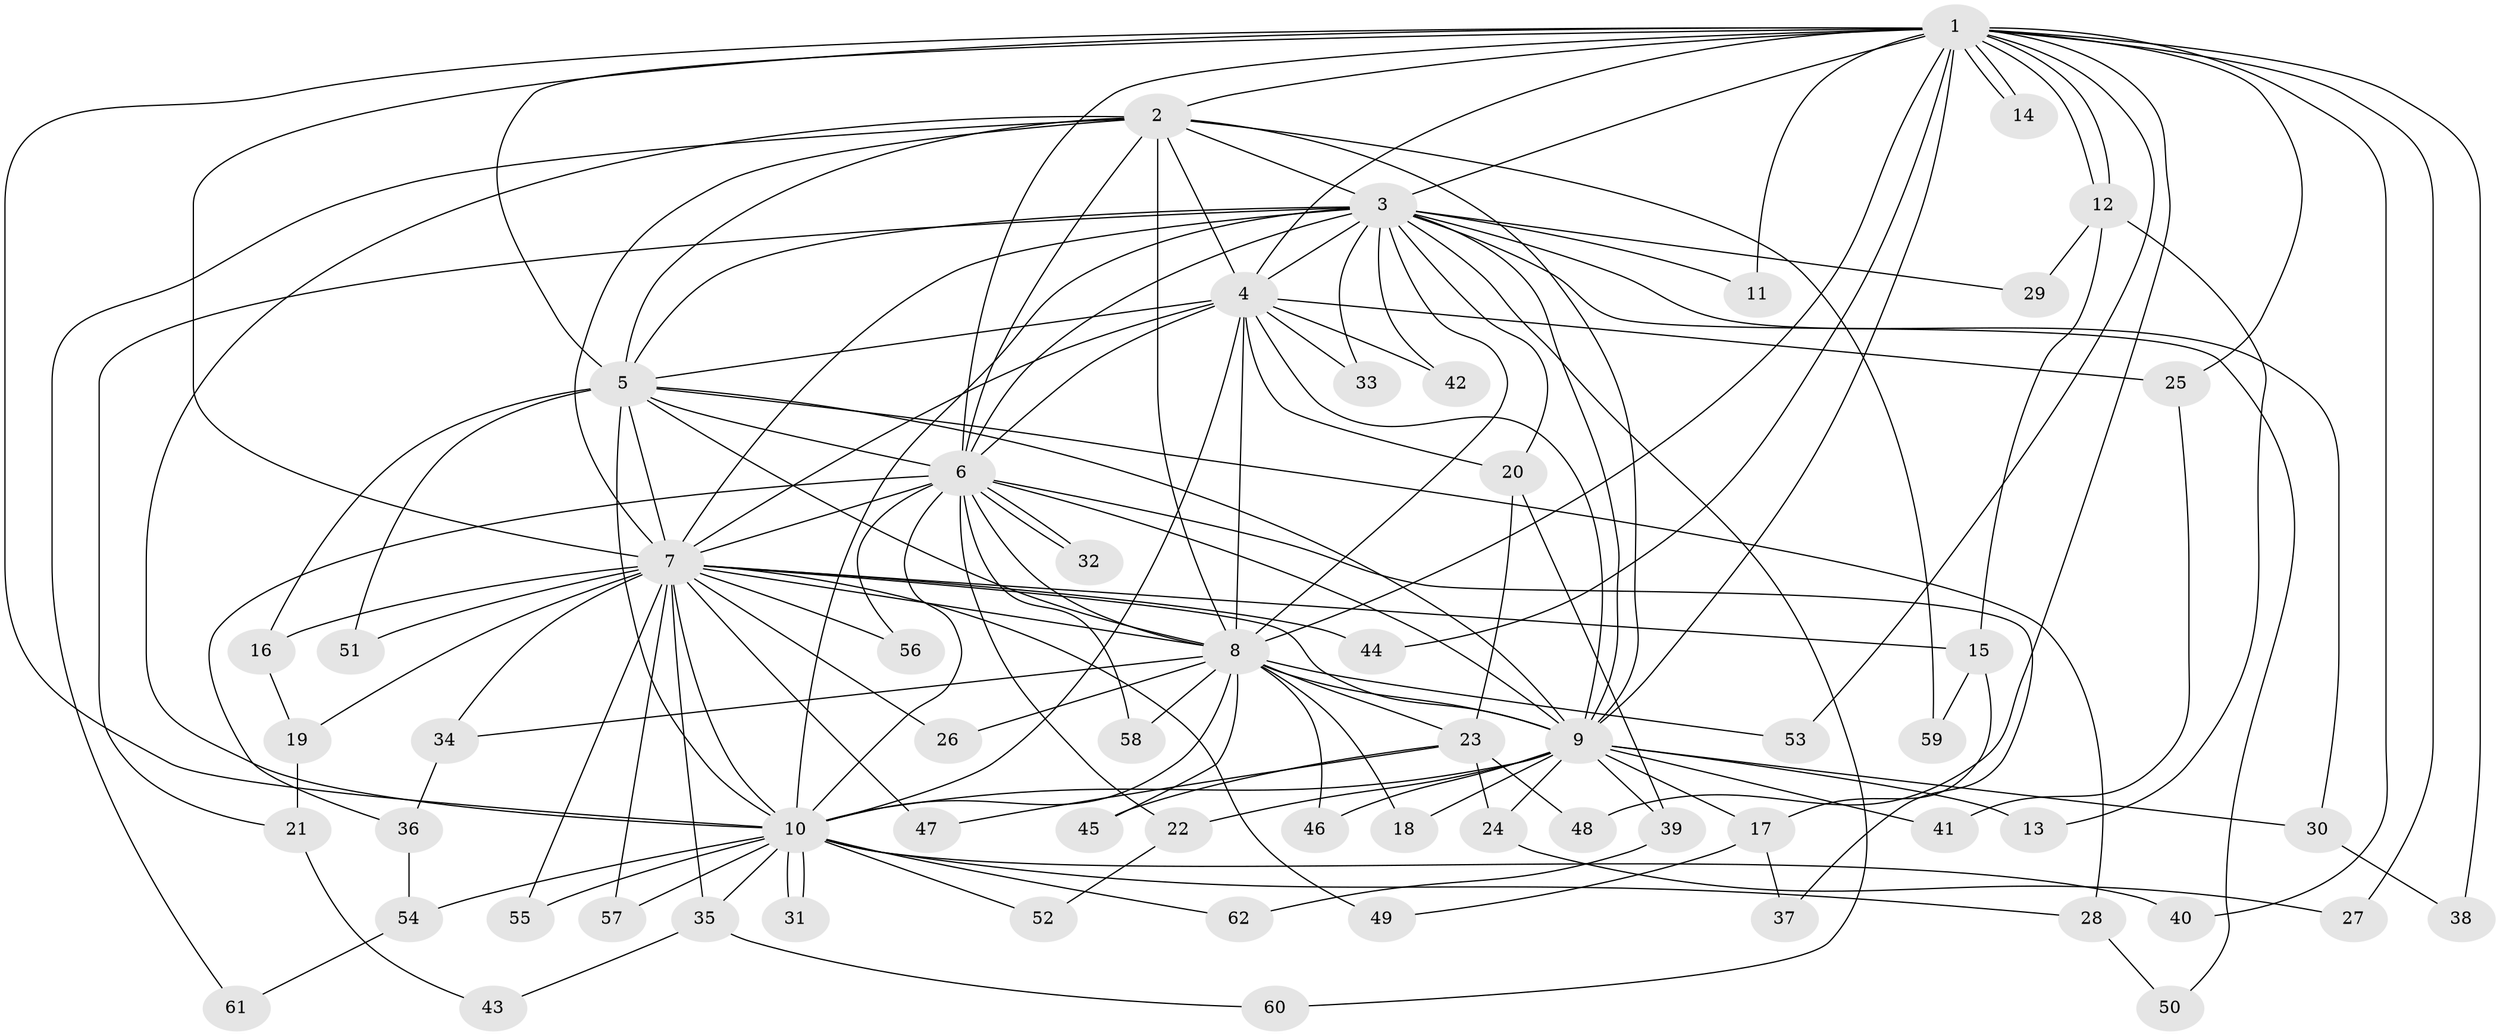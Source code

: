 // coarse degree distribution, {7: 0.02702702702702703, 14: 0.02702702702702703, 2: 0.35135135135135137, 1: 0.32432432432432434, 3: 0.16216216216216217, 10: 0.02702702702702703, 5: 0.02702702702702703, 4: 0.02702702702702703, 22: 0.02702702702702703}
// Generated by graph-tools (version 1.1) at 2025/47/03/04/25 21:47:22]
// undirected, 62 vertices, 149 edges
graph export_dot {
graph [start="1"]
  node [color=gray90,style=filled];
  1;
  2;
  3;
  4;
  5;
  6;
  7;
  8;
  9;
  10;
  11;
  12;
  13;
  14;
  15;
  16;
  17;
  18;
  19;
  20;
  21;
  22;
  23;
  24;
  25;
  26;
  27;
  28;
  29;
  30;
  31;
  32;
  33;
  34;
  35;
  36;
  37;
  38;
  39;
  40;
  41;
  42;
  43;
  44;
  45;
  46;
  47;
  48;
  49;
  50;
  51;
  52;
  53;
  54;
  55;
  56;
  57;
  58;
  59;
  60;
  61;
  62;
  1 -- 2;
  1 -- 3;
  1 -- 4;
  1 -- 5;
  1 -- 6;
  1 -- 7;
  1 -- 8;
  1 -- 9;
  1 -- 10;
  1 -- 11;
  1 -- 12;
  1 -- 12;
  1 -- 14;
  1 -- 14;
  1 -- 25;
  1 -- 27;
  1 -- 38;
  1 -- 40;
  1 -- 44;
  1 -- 48;
  1 -- 53;
  2 -- 3;
  2 -- 4;
  2 -- 5;
  2 -- 6;
  2 -- 7;
  2 -- 8;
  2 -- 9;
  2 -- 10;
  2 -- 59;
  2 -- 61;
  3 -- 4;
  3 -- 5;
  3 -- 6;
  3 -- 7;
  3 -- 8;
  3 -- 9;
  3 -- 10;
  3 -- 11;
  3 -- 20;
  3 -- 21;
  3 -- 29;
  3 -- 30;
  3 -- 33;
  3 -- 42;
  3 -- 50;
  3 -- 60;
  4 -- 5;
  4 -- 6;
  4 -- 7;
  4 -- 8;
  4 -- 9;
  4 -- 10;
  4 -- 20;
  4 -- 25;
  4 -- 33;
  4 -- 42;
  5 -- 6;
  5 -- 7;
  5 -- 8;
  5 -- 9;
  5 -- 10;
  5 -- 16;
  5 -- 28;
  5 -- 51;
  6 -- 7;
  6 -- 8;
  6 -- 9;
  6 -- 10;
  6 -- 22;
  6 -- 32;
  6 -- 32;
  6 -- 36;
  6 -- 37;
  6 -- 56;
  6 -- 58;
  7 -- 8;
  7 -- 9;
  7 -- 10;
  7 -- 15;
  7 -- 16;
  7 -- 19;
  7 -- 26;
  7 -- 34;
  7 -- 35;
  7 -- 44;
  7 -- 47;
  7 -- 49;
  7 -- 51;
  7 -- 55;
  7 -- 56;
  7 -- 57;
  8 -- 9;
  8 -- 10;
  8 -- 18;
  8 -- 23;
  8 -- 26;
  8 -- 34;
  8 -- 45;
  8 -- 46;
  8 -- 53;
  8 -- 58;
  9 -- 10;
  9 -- 13;
  9 -- 17;
  9 -- 18;
  9 -- 22;
  9 -- 24;
  9 -- 30;
  9 -- 39;
  9 -- 41;
  9 -- 46;
  10 -- 28;
  10 -- 31;
  10 -- 31;
  10 -- 35;
  10 -- 40;
  10 -- 52;
  10 -- 54;
  10 -- 55;
  10 -- 57;
  10 -- 62;
  12 -- 13;
  12 -- 15;
  12 -- 29;
  15 -- 17;
  15 -- 59;
  16 -- 19;
  17 -- 37;
  17 -- 49;
  19 -- 21;
  20 -- 23;
  20 -- 39;
  21 -- 43;
  22 -- 52;
  23 -- 24;
  23 -- 45;
  23 -- 47;
  23 -- 48;
  24 -- 27;
  25 -- 41;
  28 -- 50;
  30 -- 38;
  34 -- 36;
  35 -- 43;
  35 -- 60;
  36 -- 54;
  39 -- 62;
  54 -- 61;
}
